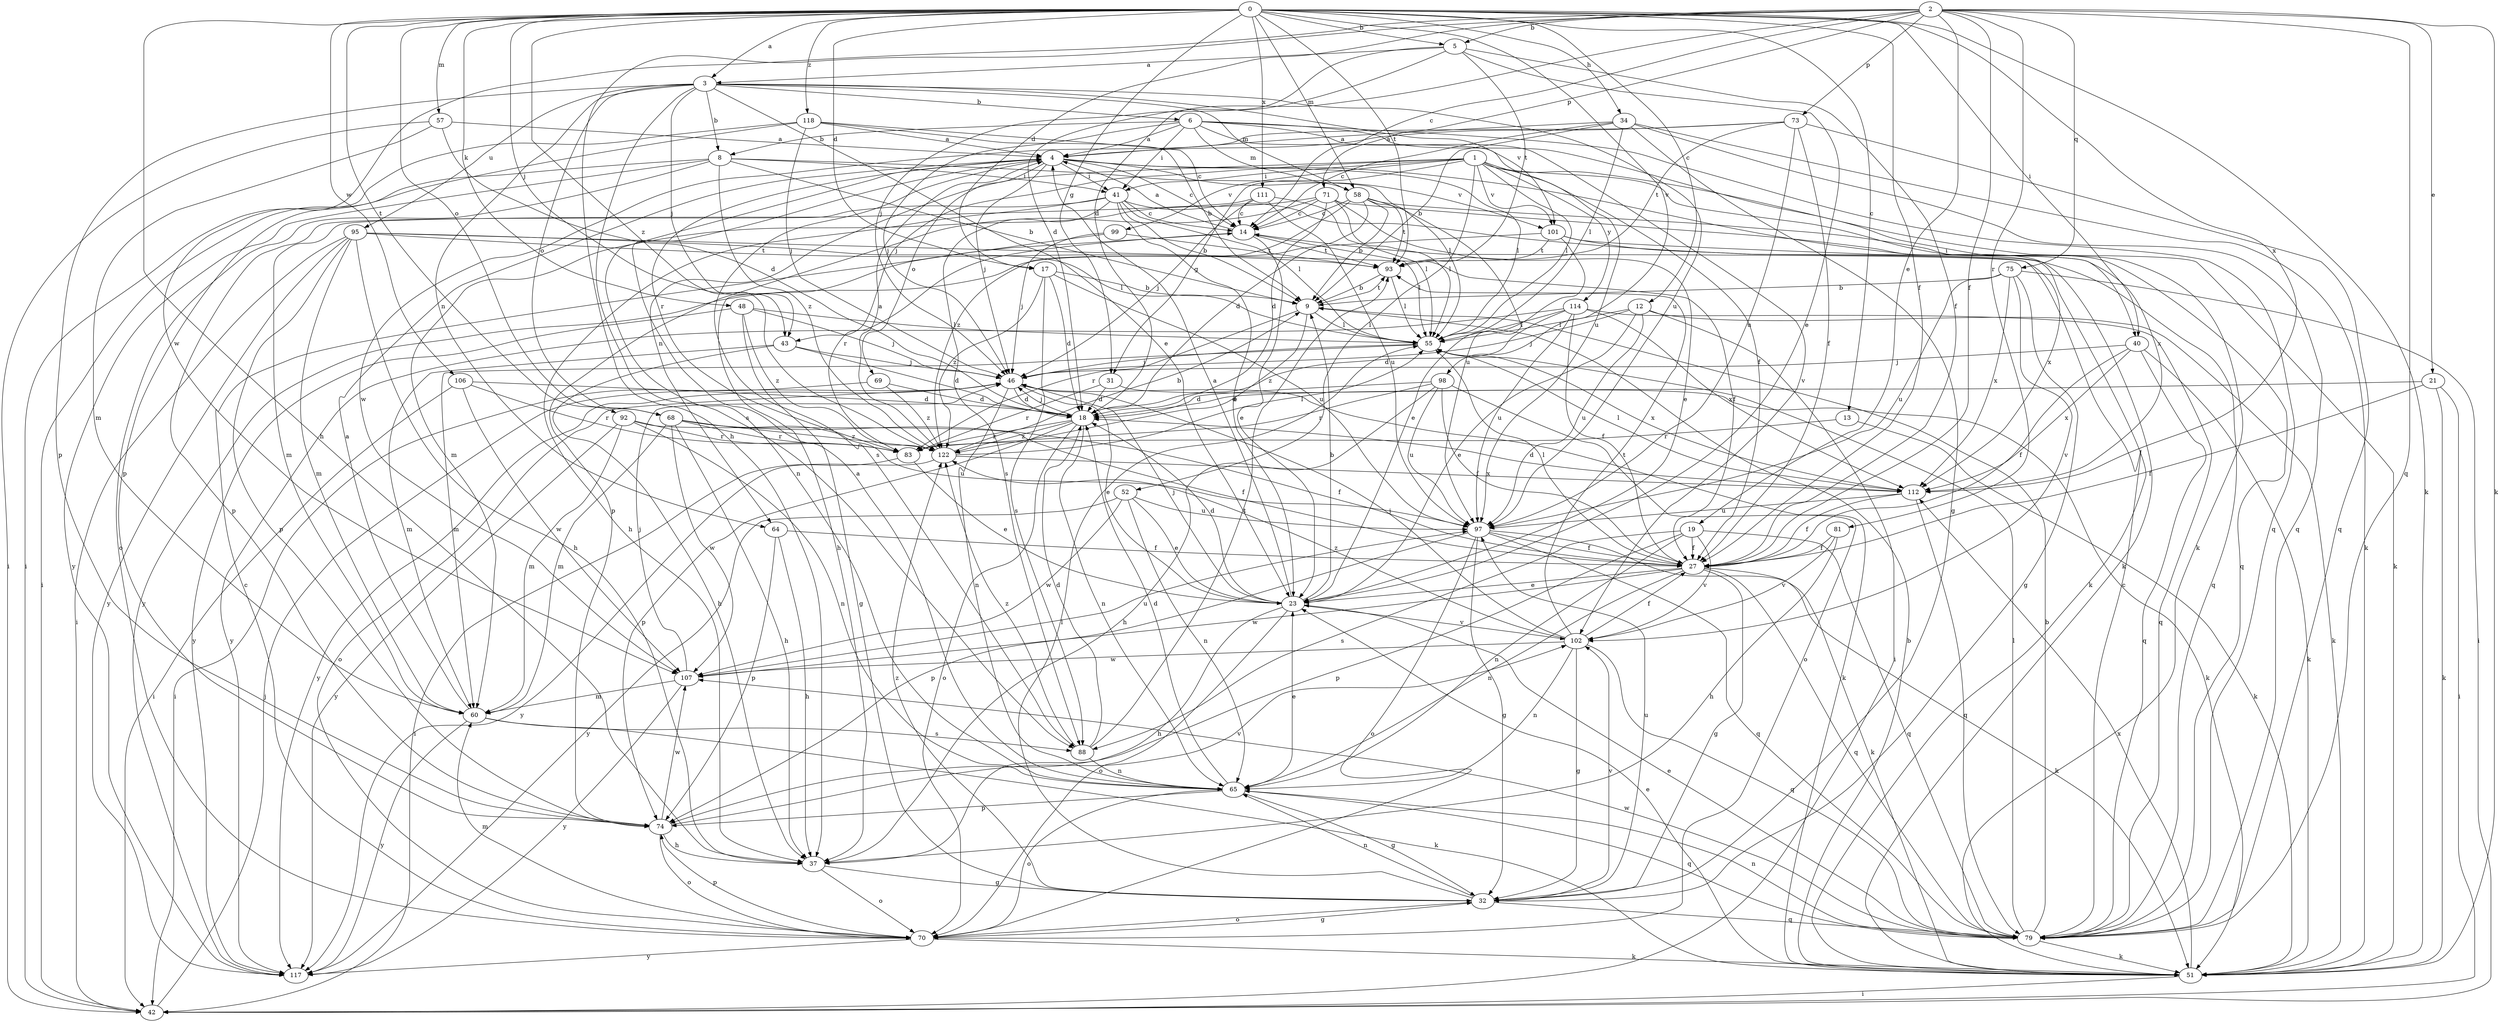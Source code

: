 strict digraph  {
0;
1;
2;
3;
4;
5;
6;
8;
9;
12;
13;
14;
17;
18;
19;
21;
23;
27;
31;
32;
34;
37;
40;
41;
42;
43;
46;
48;
51;
52;
55;
57;
58;
60;
64;
65;
68;
69;
70;
71;
73;
74;
75;
79;
81;
83;
88;
92;
93;
95;
97;
98;
99;
101;
102;
106;
107;
111;
112;
114;
117;
118;
122;
0 -> 3  [label=a];
0 -> 5  [label=b];
0 -> 12  [label=c];
0 -> 13  [label=c];
0 -> 17  [label=d];
0 -> 27  [label=f];
0 -> 31  [label=g];
0 -> 34  [label=h];
0 -> 37  [label=h];
0 -> 40  [label=i];
0 -> 43  [label=j];
0 -> 48  [label=k];
0 -> 51  [label=k];
0 -> 57  [label=m];
0 -> 58  [label=m];
0 -> 68  [label=o];
0 -> 92  [label=t];
0 -> 93  [label=t];
0 -> 98  [label=v];
0 -> 106  [label=w];
0 -> 111  [label=x];
0 -> 112  [label=x];
0 -> 118  [label=z];
0 -> 122  [label=z];
1 -> 27  [label=f];
1 -> 31  [label=g];
1 -> 40  [label=i];
1 -> 41  [label=i];
1 -> 43  [label=j];
1 -> 51  [label=k];
1 -> 52  [label=l];
1 -> 55  [label=l];
1 -> 64  [label=n];
1 -> 99  [label=v];
1 -> 101  [label=v];
1 -> 114  [label=y];
2 -> 5  [label=b];
2 -> 14  [label=c];
2 -> 17  [label=d];
2 -> 18  [label=d];
2 -> 19  [label=e];
2 -> 21  [label=e];
2 -> 27  [label=f];
2 -> 37  [label=h];
2 -> 51  [label=k];
2 -> 71  [label=p];
2 -> 73  [label=p];
2 -> 75  [label=q];
2 -> 79  [label=q];
2 -> 81  [label=r];
2 -> 107  [label=w];
3 -> 6  [label=b];
3 -> 8  [label=b];
3 -> 23  [label=e];
3 -> 43  [label=j];
3 -> 58  [label=m];
3 -> 64  [label=n];
3 -> 68  [label=o];
3 -> 74  [label=p];
3 -> 88  [label=s];
3 -> 95  [label=u];
3 -> 97  [label=u];
3 -> 101  [label=v];
4 -> 14  [label=c];
4 -> 41  [label=i];
4 -> 46  [label=j];
4 -> 51  [label=k];
4 -> 55  [label=l];
4 -> 65  [label=n];
4 -> 69  [label=o];
4 -> 83  [label=r];
4 -> 88  [label=s];
4 -> 101  [label=v];
5 -> 3  [label=a];
5 -> 18  [label=d];
5 -> 23  [label=e];
5 -> 27  [label=f];
5 -> 46  [label=j];
5 -> 93  [label=t];
6 -> 4  [label=a];
6 -> 8  [label=b];
6 -> 41  [label=i];
6 -> 46  [label=j];
6 -> 51  [label=k];
6 -> 58  [label=m];
6 -> 79  [label=q];
6 -> 97  [label=u];
6 -> 102  [label=v];
8 -> 9  [label=b];
8 -> 41  [label=i];
8 -> 42  [label=i];
8 -> 55  [label=l];
8 -> 70  [label=o];
8 -> 117  [label=y];
8 -> 122  [label=z];
9 -> 55  [label=l];
9 -> 83  [label=r];
9 -> 93  [label=t];
9 -> 122  [label=z];
12 -> 23  [label=e];
12 -> 42  [label=i];
12 -> 46  [label=j];
12 -> 51  [label=k];
12 -> 55  [label=l];
12 -> 97  [label=u];
13 -> 51  [label=k];
13 -> 83  [label=r];
14 -> 4  [label=a];
14 -> 23  [label=e];
14 -> 55  [label=l];
14 -> 83  [label=r];
14 -> 93  [label=t];
17 -> 9  [label=b];
17 -> 18  [label=d];
17 -> 88  [label=s];
17 -> 97  [label=u];
17 -> 122  [label=z];
18 -> 46  [label=j];
18 -> 65  [label=n];
18 -> 70  [label=o];
18 -> 74  [label=p];
18 -> 83  [label=r];
18 -> 122  [label=z];
19 -> 27  [label=f];
19 -> 65  [label=n];
19 -> 74  [label=p];
19 -> 79  [label=q];
19 -> 88  [label=s];
19 -> 102  [label=v];
21 -> 18  [label=d];
21 -> 27  [label=f];
21 -> 42  [label=i];
21 -> 51  [label=k];
23 -> 4  [label=a];
23 -> 9  [label=b];
23 -> 18  [label=d];
23 -> 37  [label=h];
23 -> 46  [label=j];
23 -> 70  [label=o];
23 -> 102  [label=v];
27 -> 23  [label=e];
27 -> 32  [label=g];
27 -> 51  [label=k];
27 -> 55  [label=l];
27 -> 65  [label=n];
27 -> 79  [label=q];
27 -> 107  [label=w];
31 -> 18  [label=d];
31 -> 51  [label=k];
31 -> 83  [label=r];
32 -> 55  [label=l];
32 -> 65  [label=n];
32 -> 70  [label=o];
32 -> 79  [label=q];
32 -> 97  [label=u];
32 -> 102  [label=v];
32 -> 122  [label=z];
34 -> 4  [label=a];
34 -> 9  [label=b];
34 -> 14  [label=c];
34 -> 32  [label=g];
34 -> 51  [label=k];
34 -> 55  [label=l];
34 -> 79  [label=q];
37 -> 32  [label=g];
37 -> 70  [label=o];
40 -> 27  [label=f];
40 -> 46  [label=j];
40 -> 51  [label=k];
40 -> 79  [label=q];
40 -> 112  [label=x];
41 -> 9  [label=b];
41 -> 14  [label=c];
41 -> 23  [label=e];
41 -> 37  [label=h];
41 -> 51  [label=k];
41 -> 55  [label=l];
41 -> 74  [label=p];
41 -> 88  [label=s];
42 -> 46  [label=j];
43 -> 18  [label=d];
43 -> 37  [label=h];
43 -> 46  [label=j];
43 -> 60  [label=m];
46 -> 18  [label=d];
46 -> 23  [label=e];
46 -> 51  [label=k];
46 -> 65  [label=n];
46 -> 70  [label=o];
46 -> 117  [label=y];
48 -> 32  [label=g];
48 -> 46  [label=j];
48 -> 55  [label=l];
48 -> 117  [label=y];
48 -> 122  [label=z];
51 -> 9  [label=b];
51 -> 23  [label=e];
51 -> 42  [label=i];
51 -> 112  [label=x];
52 -> 23  [label=e];
52 -> 65  [label=n];
52 -> 97  [label=u];
52 -> 107  [label=w];
52 -> 117  [label=y];
55 -> 46  [label=j];
55 -> 60  [label=m];
55 -> 112  [label=x];
57 -> 4  [label=a];
57 -> 18  [label=d];
57 -> 42  [label=i];
57 -> 60  [label=m];
58 -> 9  [label=b];
58 -> 14  [label=c];
58 -> 18  [label=d];
58 -> 79  [label=q];
58 -> 93  [label=t];
58 -> 97  [label=u];
58 -> 122  [label=z];
60 -> 4  [label=a];
60 -> 51  [label=k];
60 -> 88  [label=s];
60 -> 117  [label=y];
64 -> 27  [label=f];
64 -> 37  [label=h];
64 -> 74  [label=p];
65 -> 4  [label=a];
65 -> 18  [label=d];
65 -> 23  [label=e];
65 -> 32  [label=g];
65 -> 70  [label=o];
65 -> 74  [label=p];
65 -> 79  [label=q];
68 -> 27  [label=f];
68 -> 37  [label=h];
68 -> 60  [label=m];
68 -> 83  [label=r];
68 -> 97  [label=u];
68 -> 107  [label=w];
68 -> 122  [label=z];
69 -> 18  [label=d];
69 -> 42  [label=i];
69 -> 122  [label=z];
70 -> 14  [label=c];
70 -> 32  [label=g];
70 -> 51  [label=k];
70 -> 60  [label=m];
70 -> 74  [label=p];
70 -> 117  [label=y];
71 -> 14  [label=c];
71 -> 18  [label=d];
71 -> 23  [label=e];
71 -> 55  [label=l];
71 -> 60  [label=m];
71 -> 74  [label=p];
71 -> 112  [label=x];
73 -> 4  [label=a];
73 -> 27  [label=f];
73 -> 79  [label=q];
73 -> 93  [label=t];
73 -> 97  [label=u];
73 -> 107  [label=w];
74 -> 37  [label=h];
74 -> 70  [label=o];
74 -> 102  [label=v];
74 -> 107  [label=w];
75 -> 9  [label=b];
75 -> 32  [label=g];
75 -> 42  [label=i];
75 -> 97  [label=u];
75 -> 102  [label=v];
75 -> 112  [label=x];
79 -> 9  [label=b];
79 -> 14  [label=c];
79 -> 23  [label=e];
79 -> 51  [label=k];
79 -> 55  [label=l];
79 -> 65  [label=n];
79 -> 107  [label=w];
81 -> 27  [label=f];
81 -> 37  [label=h];
81 -> 102  [label=v];
83 -> 23  [label=e];
83 -> 42  [label=i];
88 -> 18  [label=d];
88 -> 65  [label=n];
88 -> 93  [label=t];
88 -> 122  [label=z];
92 -> 27  [label=f];
92 -> 60  [label=m];
92 -> 65  [label=n];
92 -> 83  [label=r];
92 -> 117  [label=y];
93 -> 9  [label=b];
93 -> 55  [label=l];
95 -> 27  [label=f];
95 -> 37  [label=h];
95 -> 42  [label=i];
95 -> 55  [label=l];
95 -> 60  [label=m];
95 -> 74  [label=p];
95 -> 93  [label=t];
95 -> 117  [label=y];
97 -> 27  [label=f];
97 -> 32  [label=g];
97 -> 51  [label=k];
97 -> 70  [label=o];
97 -> 74  [label=p];
97 -> 79  [label=q];
98 -> 18  [label=d];
98 -> 27  [label=f];
98 -> 37  [label=h];
98 -> 70  [label=o];
98 -> 83  [label=r];
98 -> 97  [label=u];
99 -> 37  [label=h];
99 -> 46  [label=j];
99 -> 93  [label=t];
101 -> 23  [label=e];
101 -> 79  [label=q];
101 -> 93  [label=t];
101 -> 112  [label=x];
101 -> 117  [label=y];
102 -> 27  [label=f];
102 -> 32  [label=g];
102 -> 46  [label=j];
102 -> 65  [label=n];
102 -> 79  [label=q];
102 -> 93  [label=t];
102 -> 107  [label=w];
102 -> 122  [label=z];
106 -> 18  [label=d];
106 -> 42  [label=i];
106 -> 83  [label=r];
106 -> 107  [label=w];
107 -> 46  [label=j];
107 -> 60  [label=m];
107 -> 97  [label=u];
107 -> 117  [label=y];
111 -> 14  [label=c];
111 -> 46  [label=j];
111 -> 55  [label=l];
111 -> 60  [label=m];
111 -> 97  [label=u];
112 -> 18  [label=d];
112 -> 27  [label=f];
112 -> 55  [label=l];
112 -> 79  [label=q];
112 -> 97  [label=u];
114 -> 18  [label=d];
114 -> 27  [label=f];
114 -> 55  [label=l];
114 -> 79  [label=q];
114 -> 97  [label=u];
114 -> 112  [label=x];
114 -> 117  [label=y];
118 -> 4  [label=a];
118 -> 9  [label=b];
118 -> 14  [label=c];
118 -> 42  [label=i];
118 -> 46  [label=j];
118 -> 74  [label=p];
122 -> 4  [label=a];
122 -> 9  [label=b];
122 -> 55  [label=l];
122 -> 112  [label=x];
122 -> 117  [label=y];
}
